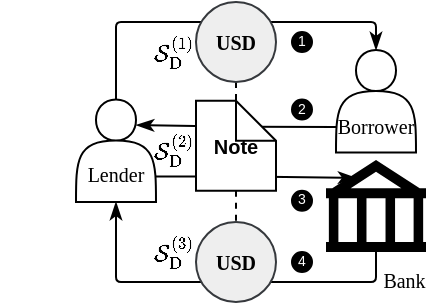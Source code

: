 <mxfile version="22.1.2" type="device">
  <diagram id="GUxEJdWFkQ5Y1Z3yI3_n" name="dex_agg_chain">
    <mxGraphModel dx="418" dy="211" grid="1" gridSize="10" guides="1" tooltips="1" connect="1" arrows="1" fold="1" page="1" pageScale="1" pageWidth="100" pageHeight="150" math="1" shadow="0">
      <root>
        <mxCell id="0" />
        <mxCell id="1" parent="0" />
        <mxCell id="bZvmhqit_LieYHjqC5bX-45" style="edgeStyle=orthogonalEdgeStyle;rounded=1;orthogonalLoop=1;jettySize=auto;html=1;exitX=0.5;exitY=0;exitDx=0;exitDy=0;entryX=0.5;entryY=0;entryDx=0;entryDy=0;endArrow=classicThin;endFill=1;arcSize=5;fillColor=#1ba1e2;strokeColor=#000000;" parent="1" source="nBqxjyZSAqmiugvEhESZ-1" target="R9qbKDmf4IgqbN05soCl-1" edge="1">
          <mxGeometry relative="1" as="geometry">
            <mxPoint x="60" y="30" as="targetPoint" />
            <Array as="points">
              <mxPoint x="-70" y="10" />
              <mxPoint x="60" y="10" />
            </Array>
          </mxGeometry>
        </mxCell>
        <mxCell id="bZvmhqit_LieYHjqC5bX-63" style="edgeStyle=orthogonalEdgeStyle;rounded=1;orthogonalLoop=1;jettySize=auto;html=1;exitX=1;exitY=0.75;exitDx=0;exitDy=0;entryX=0.301;entryY=0.195;entryDx=0;entryDy=0;entryPerimeter=0;strokeColor=#000000;endArrow=classicThin;endFill=1;arcSize=5;fillColor=#d80073;" parent="1" source="nBqxjyZSAqmiugvEhESZ-1" target="R9qbKDmf4IgqbN05soCl-6" edge="1">
          <mxGeometry relative="1" as="geometry">
            <mxPoint x="30" y="87.87" as="targetPoint" />
          </mxGeometry>
        </mxCell>
        <mxCell id="nBqxjyZSAqmiugvEhESZ-1" value="&lt;br&gt;&lt;br&gt;Lender" style="shape=actor;whiteSpace=wrap;html=1;fontSize=10;fontFamily=Times New Roman;verticalAlign=middle;" parent="1" vertex="1">
          <mxGeometry x="-90" y="48.75" width="40" height="51.25" as="geometry" />
        </mxCell>
        <mxCell id="bZvmhqit_LieYHjqC5bX-64" style="edgeStyle=orthogonalEdgeStyle;rounded=1;orthogonalLoop=1;jettySize=auto;html=1;exitX=0.5;exitY=1;exitDx=0;exitDy=0;exitPerimeter=0;entryX=0.5;entryY=1;entryDx=0;entryDy=0;strokeColor=#000000;endArrow=classicThin;endFill=1;arcSize=5;fillColor=#008a00;" parent="1" target="nBqxjyZSAqmiugvEhESZ-1" edge="1">
          <mxGeometry relative="1" as="geometry">
            <mxPoint x="60" y="120.37" as="sourcePoint" />
            <Array as="points">
              <mxPoint x="60" y="140" />
              <mxPoint x="-70" y="140" />
            </Array>
          </mxGeometry>
        </mxCell>
        <mxCell id="bZvmhqit_LieYHjqC5bX-62" style="edgeStyle=orthogonalEdgeStyle;rounded=1;orthogonalLoop=1;jettySize=auto;html=1;exitX=0;exitY=0.75;exitDx=0;exitDy=0;entryX=0.75;entryY=0.25;entryDx=0;entryDy=0;entryPerimeter=0;strokeColor=#000000;endArrow=classicThin;endFill=1;arcSize=5;fillColor=#008a00;" parent="1" source="R9qbKDmf4IgqbN05soCl-1" target="nBqxjyZSAqmiugvEhESZ-1" edge="1">
          <mxGeometry relative="1" as="geometry">
            <mxPoint x="30" y="61.5" as="sourcePoint" />
          </mxGeometry>
        </mxCell>
        <mxCell id="pSTLvtJ6N-k_h_3kzANq-1" value="&lt;b style=&quot;font-size: 10px;&quot;&gt;USD&lt;/b&gt;" style="ellipse;whiteSpace=wrap;html=1;aspect=fixed;labelBackgroundColor=none;labelBorderColor=none;fillColor=#eeeeee;strokeColor=#36393d;fontSize=10;fontFamily=Times New Roman;" parent="1" vertex="1">
          <mxGeometry x="-30" y="110" width="40" height="40" as="geometry" />
        </mxCell>
        <mxCell id="2SqFd5uKFIkBH42q-k37-2" style="edgeStyle=orthogonalEdgeStyle;rounded=0;orthogonalLoop=1;jettySize=auto;html=1;exitX=0.5;exitY=1;exitDx=0;exitDy=0;entryX=0.5;entryY=0;entryDx=0;entryDy=0;dashed=1;endArrow=none;endFill=0;" parent="1" source="EHTDADabwSFeFDYLKWJk-1" edge="1">
          <mxGeometry relative="1" as="geometry">
            <mxPoint x="-10" y="54.38" as="targetPoint" />
          </mxGeometry>
        </mxCell>
        <mxCell id="EHTDADabwSFeFDYLKWJk-1" value="&lt;b style=&quot;font-size: 10px;&quot;&gt;USD&lt;/b&gt;" style="ellipse;whiteSpace=wrap;html=1;aspect=fixed;labelBackgroundColor=none;labelBorderColor=none;fillColor=#eeeeee;strokeColor=#36393d;fontSize=10;fontFamily=Times New Roman;" parent="1" vertex="1">
          <mxGeometry x="-30" width="40" height="40" as="geometry" />
        </mxCell>
        <mxCell id="2SqFd5uKFIkBH42q-k37-8" style="edgeStyle=orthogonalEdgeStyle;rounded=0;orthogonalLoop=1;jettySize=auto;html=1;exitX=0.5;exitY=1;exitDx=0;exitDy=0;entryX=0.5;entryY=0;entryDx=0;entryDy=0;endArrow=none;endFill=0;dashed=1;" parent="1" target="pSTLvtJ6N-k_h_3kzANq-1" edge="1">
          <mxGeometry relative="1" as="geometry">
            <mxPoint x="-10" y="94.38" as="sourcePoint" />
          </mxGeometry>
        </mxCell>
        <mxCell id="vJIfzhqlRzns5ZVLxd_G-1" value="$$\mathcal{S}_{\textnormal{D}}^{(1)}$$" style="text;html=1;strokeColor=none;fillColor=none;align=center;verticalAlign=middle;whiteSpace=wrap;rounded=0;fontStyle=0;fontSize=10;" parent="1" vertex="1">
          <mxGeometry x="-66" y="10" width="50" height="30" as="geometry" />
        </mxCell>
        <mxCell id="ZbXf5vwqpne9N7D1yb6T-1" value="$$\mathcal{S}_{\textnormal{D}}^{(2)}$$" style="text;html=1;strokeColor=none;fillColor=none;align=center;verticalAlign=middle;whiteSpace=wrap;rounded=0;fontSize=10;" parent="1" vertex="1">
          <mxGeometry x="-66" y="59.38" width="50" height="30" as="geometry" />
        </mxCell>
        <mxCell id="2SqFd5uKFIkBH42q-k37-1" value="$$\mathcal{S}_{\textnormal{D}}^{(3)}$$" style="text;html=1;strokeColor=none;fillColor=none;align=center;verticalAlign=middle;whiteSpace=wrap;rounded=0;fontSize=10;" parent="1" vertex="1">
          <mxGeometry x="-66" y="110" width="50" height="30" as="geometry" />
        </mxCell>
        <mxCell id="XhvYsYNJD10kPRpsODgj-1" value="&lt;p style=&quot;line-height: 270%;&quot;&gt;1&lt;/p&gt;" style="ellipse;whiteSpace=wrap;html=1;aspect=fixed;fontSize=7;labelBackgroundColor=none;fontColor=#FFFFFF;fillColor=#000000;align=center;" parent="1" vertex="1">
          <mxGeometry x="18" y="15" width="10" height="10" as="geometry" />
        </mxCell>
        <mxCell id="2xkSNjswD9UhOEGoZIQ9-6" value="&lt;p style=&quot;line-height: 270%;&quot;&gt;2&lt;/p&gt;" style="ellipse;whiteSpace=wrap;html=1;aspect=fixed;fontSize=7;labelBackgroundColor=none;fontColor=#FFFFFF;fillColor=#000000;align=center;" parent="1" vertex="1">
          <mxGeometry x="18" y="48.75" width="10" height="10" as="geometry" />
        </mxCell>
        <mxCell id="2xkSNjswD9UhOEGoZIQ9-9" value="&lt;p style=&quot;line-height: 270%;&quot;&gt;3&lt;/p&gt;" style="ellipse;whiteSpace=wrap;html=1;aspect=fixed;fontSize=7;labelBackgroundColor=none;fontColor=#FFFFFF;fillColor=#000000;align=center;" parent="1" vertex="1">
          <mxGeometry x="18" y="94.38" width="10" height="10" as="geometry" />
        </mxCell>
        <mxCell id="2xkSNjswD9UhOEGoZIQ9-10" value="&lt;p style=&quot;line-height: 270%;&quot;&gt;4&lt;/p&gt;" style="ellipse;whiteSpace=wrap;html=1;aspect=fixed;fontSize=7;labelBackgroundColor=none;fontColor=#FFFFFF;fillColor=#000000;align=center;" parent="1" vertex="1">
          <mxGeometry x="18" y="125" width="10" height="10" as="geometry" />
        </mxCell>
        <mxCell id="R9qbKDmf4IgqbN05soCl-1" value="&lt;br&gt;&lt;br&gt;Borrower" style="shape=actor;whiteSpace=wrap;html=1;fontSize=10;fontFamily=Times New Roman;verticalAlign=middle;" parent="1" vertex="1">
          <mxGeometry x="40" y="24" width="40" height="51.25" as="geometry" />
        </mxCell>
        <mxCell id="R9qbKDmf4IgqbN05soCl-5" value="&lt;font style=&quot;font-size: 10px;&quot;&gt;&lt;b&gt;Note&lt;/b&gt;&lt;br&gt;&lt;/font&gt;" style="shape=note;size=20;whiteSpace=wrap;html=1;" parent="1" vertex="1">
          <mxGeometry x="-30" y="49.38" width="40" height="45" as="geometry" />
        </mxCell>
        <mxCell id="R9qbKDmf4IgqbN05soCl-6" value="&lt;font face=&quot;Times New Roman&quot; style=&quot;font-size: 10px;&quot;&gt;&amp;nbsp; &amp;nbsp; &amp;nbsp; &amp;nbsp; &amp;nbsp; &amp;nbsp;Bank&lt;/font&gt;" style="shape=mxgraph.signs.travel.bank;html=1;pointerEvents=1;fillColor=#000000;strokeColor=none;verticalLabelPosition=bottom;verticalAlign=top;align=center;" parent="1" vertex="1">
          <mxGeometry x="35" y="79" width="50" height="46" as="geometry" />
        </mxCell>
      </root>
    </mxGraphModel>
  </diagram>
</mxfile>
